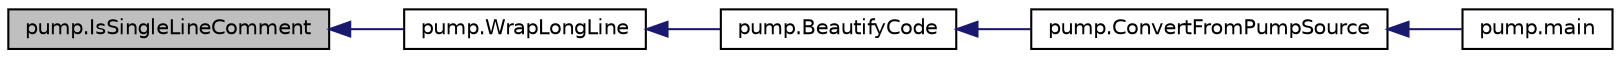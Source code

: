 digraph "pump.IsSingleLineComment"
{
  edge [fontname="Helvetica",fontsize="10",labelfontname="Helvetica",labelfontsize="10"];
  node [fontname="Helvetica",fontsize="10",shape=record];
  rankdir="LR";
  Node101 [label="pump.IsSingleLineComment",height=0.2,width=0.4,color="black", fillcolor="grey75", style="filled", fontcolor="black"];
  Node101 -> Node102 [dir="back",color="midnightblue",fontsize="10",style="solid",fontname="Helvetica"];
  Node102 [label="pump.WrapLongLine",height=0.2,width=0.4,color="black", fillcolor="white", style="filled",URL="$df/d92/namespacepump.html#a02427e2ddc80f0f408e27dfc3e38e702"];
  Node102 -> Node103 [dir="back",color="midnightblue",fontsize="10",style="solid",fontname="Helvetica"];
  Node103 [label="pump.BeautifyCode",height=0.2,width=0.4,color="black", fillcolor="white", style="filled",URL="$df/d92/namespacepump.html#a3456db8d85605892d670669c4e238cd7"];
  Node103 -> Node104 [dir="back",color="midnightblue",fontsize="10",style="solid",fontname="Helvetica"];
  Node104 [label="pump.ConvertFromPumpSource",height=0.2,width=0.4,color="black", fillcolor="white", style="filled",URL="$df/d92/namespacepump.html#a568fe53d1443489ac15bac4a0f9faf91"];
  Node104 -> Node105 [dir="back",color="midnightblue",fontsize="10",style="solid",fontname="Helvetica"];
  Node105 [label="pump.main",height=0.2,width=0.4,color="black", fillcolor="white", style="filled",URL="$df/d92/namespacepump.html#abcf26971f7bdbad77c2c168c110312df"];
}
